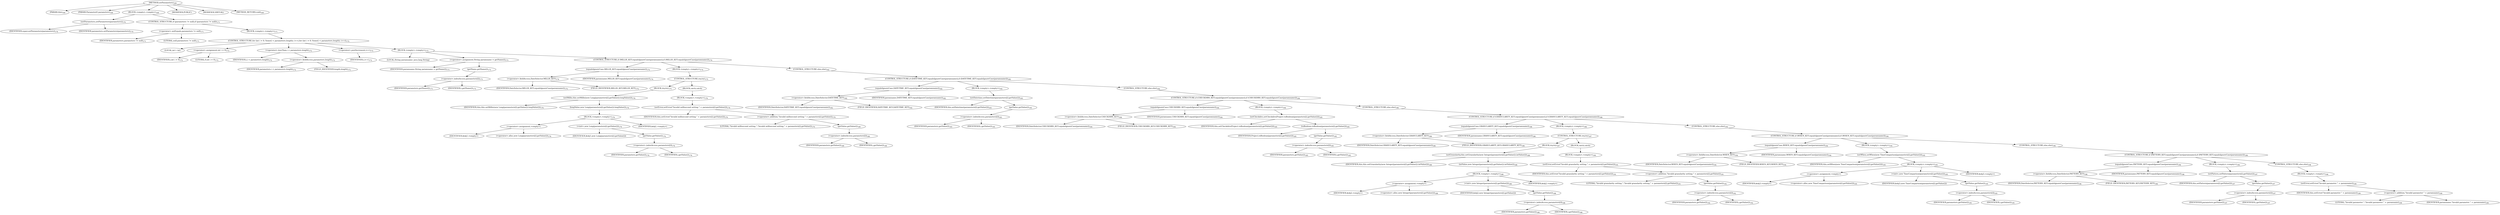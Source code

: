 digraph "setParameters" {  
"274" [label = <(METHOD,setParameters)<SUB>169</SUB>> ]
"20" [label = <(PARAM,this)<SUB>169</SUB>> ]
"275" [label = <(PARAM,Parameter[] parameters)<SUB>169</SUB>> ]
"276" [label = <(BLOCK,&lt;empty&gt;,&lt;empty&gt;)<SUB>169</SUB>> ]
"277" [label = <(setParameters,setParameters(parameters))<SUB>170</SUB>> ]
"278" [label = <(IDENTIFIER,super,setParameters(parameters))<SUB>170</SUB>> ]
"279" [label = <(IDENTIFIER,parameters,setParameters(parameters))<SUB>170</SUB>> ]
"280" [label = <(CONTROL_STRUCTURE,if (parameters != null),if (parameters != null))<SUB>171</SUB>> ]
"281" [label = <(&lt;operator&gt;.notEquals,parameters != null)<SUB>171</SUB>> ]
"282" [label = <(IDENTIFIER,parameters,parameters != null)<SUB>171</SUB>> ]
"283" [label = <(LITERAL,null,parameters != null)<SUB>171</SUB>> ]
"284" [label = <(BLOCK,&lt;empty&gt;,&lt;empty&gt;)<SUB>171</SUB>> ]
"285" [label = <(CONTROL_STRUCTURE,for (int i = 0; Some(i &lt; parameters.length); i++),for (int i = 0; Some(i &lt; parameters.length); i++))<SUB>172</SUB>> ]
"286" [label = <(LOCAL,int i: int)> ]
"287" [label = <(&lt;operator&gt;.assignment,int i = 0)<SUB>172</SUB>> ]
"288" [label = <(IDENTIFIER,i,int i = 0)<SUB>172</SUB>> ]
"289" [label = <(LITERAL,0,int i = 0)<SUB>172</SUB>> ]
"290" [label = <(&lt;operator&gt;.lessThan,i &lt; parameters.length)<SUB>172</SUB>> ]
"291" [label = <(IDENTIFIER,i,i &lt; parameters.length)<SUB>172</SUB>> ]
"292" [label = <(&lt;operator&gt;.fieldAccess,parameters.length)<SUB>172</SUB>> ]
"293" [label = <(IDENTIFIER,parameters,i &lt; parameters.length)<SUB>172</SUB>> ]
"294" [label = <(FIELD_IDENTIFIER,length,length)<SUB>172</SUB>> ]
"295" [label = <(&lt;operator&gt;.postIncrement,i++)<SUB>172</SUB>> ]
"296" [label = <(IDENTIFIER,i,i++)<SUB>172</SUB>> ]
"297" [label = <(BLOCK,&lt;empty&gt;,&lt;empty&gt;)<SUB>172</SUB>> ]
"298" [label = <(LOCAL,String paramname: java.lang.String)> ]
"299" [label = <(&lt;operator&gt;.assignment,String paramname = getName())<SUB>173</SUB>> ]
"300" [label = <(IDENTIFIER,paramname,String paramname = getName())<SUB>173</SUB>> ]
"301" [label = <(getName,getName())<SUB>173</SUB>> ]
"302" [label = <(&lt;operator&gt;.indexAccess,parameters[i])<SUB>173</SUB>> ]
"303" [label = <(IDENTIFIER,parameters,getName())<SUB>173</SUB>> ]
"304" [label = <(IDENTIFIER,i,getName())<SUB>173</SUB>> ]
"305" [label = <(CONTROL_STRUCTURE,if (MILLIS_KEY.equalsIgnoreCase(paramname)),if (MILLIS_KEY.equalsIgnoreCase(paramname)))<SUB>174</SUB>> ]
"306" [label = <(equalsIgnoreCase,MILLIS_KEY.equalsIgnoreCase(paramname))<SUB>174</SUB>> ]
"307" [label = <(&lt;operator&gt;.fieldAccess,DateSelector.MILLIS_KEY)<SUB>174</SUB>> ]
"308" [label = <(IDENTIFIER,DateSelector,MILLIS_KEY.equalsIgnoreCase(paramname))<SUB>174</SUB>> ]
"309" [label = <(FIELD_IDENTIFIER,MILLIS_KEY,MILLIS_KEY)<SUB>174</SUB>> ]
"310" [label = <(IDENTIFIER,paramname,MILLIS_KEY.equalsIgnoreCase(paramname))<SUB>174</SUB>> ]
"311" [label = <(BLOCK,&lt;empty&gt;,&lt;empty&gt;)<SUB>174</SUB>> ]
"312" [label = <(CONTROL_STRUCTURE,try,try)<SUB>175</SUB>> ]
"313" [label = <(BLOCK,try,try)<SUB>175</SUB>> ]
"314" [label = <(setMillis,this.setMillis(new Long(parameters[i].getValue()).longValue()))<SUB>176</SUB>> ]
"19" [label = <(IDENTIFIER,this,this.setMillis(new Long(parameters[i].getValue()).longValue()))<SUB>176</SUB>> ]
"315" [label = <(longValue,new Long(parameters[i].getValue()).longValue())<SUB>176</SUB>> ]
"316" [label = <(BLOCK,&lt;empty&gt;,&lt;empty&gt;)<SUB>176</SUB>> ]
"317" [label = <(&lt;operator&gt;.assignment,&lt;empty&gt;)> ]
"318" [label = <(IDENTIFIER,$obj1,&lt;empty&gt;)> ]
"319" [label = <(&lt;operator&gt;.alloc,new Long(parameters[i].getValue()))<SUB>176</SUB>> ]
"320" [label = <(&lt;init&gt;,new Long(parameters[i].getValue()))<SUB>176</SUB>> ]
"321" [label = <(IDENTIFIER,$obj1,new Long(parameters[i].getValue()))> ]
"322" [label = <(getValue,getValue())<SUB>176</SUB>> ]
"323" [label = <(&lt;operator&gt;.indexAccess,parameters[i])<SUB>176</SUB>> ]
"324" [label = <(IDENTIFIER,parameters,getValue())<SUB>176</SUB>> ]
"325" [label = <(IDENTIFIER,i,getValue())<SUB>176</SUB>> ]
"326" [label = <(IDENTIFIER,$obj1,&lt;empty&gt;)> ]
"327" [label = <(BLOCK,catch,catch)> ]
"328" [label = <(BLOCK,&lt;empty&gt;,&lt;empty&gt;)<SUB>178</SUB>> ]
"329" [label = <(setError,setError(&quot;Invalid millisecond setting &quot; + parameters[i].getValue()))<SUB>179</SUB>> ]
"21" [label = <(IDENTIFIER,this,setError(&quot;Invalid millisecond setting &quot; + parameters[i].getValue()))<SUB>179</SUB>> ]
"330" [label = <(&lt;operator&gt;.addition,&quot;Invalid millisecond setting &quot; + parameters[i].getValue())<SUB>179</SUB>> ]
"331" [label = <(LITERAL,&quot;Invalid millisecond setting &quot;,&quot;Invalid millisecond setting &quot; + parameters[i].getValue())<SUB>179</SUB>> ]
"332" [label = <(getValue,getValue())<SUB>180</SUB>> ]
"333" [label = <(&lt;operator&gt;.indexAccess,parameters[i])<SUB>180</SUB>> ]
"334" [label = <(IDENTIFIER,parameters,getValue())<SUB>180</SUB>> ]
"335" [label = <(IDENTIFIER,i,getValue())<SUB>180</SUB>> ]
"336" [label = <(CONTROL_STRUCTURE,else,else)<SUB>182</SUB>> ]
"337" [label = <(CONTROL_STRUCTURE,if (DATETIME_KEY.equalsIgnoreCase(paramname)),if (DATETIME_KEY.equalsIgnoreCase(paramname)))<SUB>182</SUB>> ]
"338" [label = <(equalsIgnoreCase,DATETIME_KEY.equalsIgnoreCase(paramname))<SUB>182</SUB>> ]
"339" [label = <(&lt;operator&gt;.fieldAccess,DateSelector.DATETIME_KEY)<SUB>182</SUB>> ]
"340" [label = <(IDENTIFIER,DateSelector,DATETIME_KEY.equalsIgnoreCase(paramname))<SUB>182</SUB>> ]
"341" [label = <(FIELD_IDENTIFIER,DATETIME_KEY,DATETIME_KEY)<SUB>182</SUB>> ]
"342" [label = <(IDENTIFIER,paramname,DATETIME_KEY.equalsIgnoreCase(paramname))<SUB>182</SUB>> ]
"343" [label = <(BLOCK,&lt;empty&gt;,&lt;empty&gt;)<SUB>182</SUB>> ]
"344" [label = <(setDatetime,setDatetime(parameters[i].getValue()))<SUB>183</SUB>> ]
"22" [label = <(IDENTIFIER,this,setDatetime(parameters[i].getValue()))<SUB>183</SUB>> ]
"345" [label = <(getValue,getValue())<SUB>183</SUB>> ]
"346" [label = <(&lt;operator&gt;.indexAccess,parameters[i])<SUB>183</SUB>> ]
"347" [label = <(IDENTIFIER,parameters,getValue())<SUB>183</SUB>> ]
"348" [label = <(IDENTIFIER,i,getValue())<SUB>183</SUB>> ]
"349" [label = <(CONTROL_STRUCTURE,else,else)<SUB>184</SUB>> ]
"350" [label = <(CONTROL_STRUCTURE,if (CHECKDIRS_KEY.equalsIgnoreCase(paramname)),if (CHECKDIRS_KEY.equalsIgnoreCase(paramname)))<SUB>184</SUB>> ]
"351" [label = <(equalsIgnoreCase,CHECKDIRS_KEY.equalsIgnoreCase(paramname))<SUB>184</SUB>> ]
"352" [label = <(&lt;operator&gt;.fieldAccess,DateSelector.CHECKDIRS_KEY)<SUB>184</SUB>> ]
"353" [label = <(IDENTIFIER,DateSelector,CHECKDIRS_KEY.equalsIgnoreCase(paramname))<SUB>184</SUB>> ]
"354" [label = <(FIELD_IDENTIFIER,CHECKDIRS_KEY,CHECKDIRS_KEY)<SUB>184</SUB>> ]
"355" [label = <(IDENTIFIER,paramname,CHECKDIRS_KEY.equalsIgnoreCase(paramname))<SUB>184</SUB>> ]
"356" [label = <(BLOCK,&lt;empty&gt;,&lt;empty&gt;)<SUB>184</SUB>> ]
"357" [label = <(setCheckdirs,setCheckdirs(Project.toBoolean(parameters[i].getValue())))<SUB>185</SUB>> ]
"23" [label = <(IDENTIFIER,this,setCheckdirs(Project.toBoolean(parameters[i].getValue())))<SUB>185</SUB>> ]
"358" [label = <(toBoolean,toBoolean(parameters[i].getValue()))<SUB>185</SUB>> ]
"359" [label = <(IDENTIFIER,Project,toBoolean(parameters[i].getValue()))<SUB>185</SUB>> ]
"360" [label = <(getValue,getValue())<SUB>185</SUB>> ]
"361" [label = <(&lt;operator&gt;.indexAccess,parameters[i])<SUB>185</SUB>> ]
"362" [label = <(IDENTIFIER,parameters,getValue())<SUB>185</SUB>> ]
"363" [label = <(IDENTIFIER,i,getValue())<SUB>185</SUB>> ]
"364" [label = <(CONTROL_STRUCTURE,else,else)<SUB>186</SUB>> ]
"365" [label = <(CONTROL_STRUCTURE,if (GRANULARITY_KEY.equalsIgnoreCase(paramname)),if (GRANULARITY_KEY.equalsIgnoreCase(paramname)))<SUB>186</SUB>> ]
"366" [label = <(equalsIgnoreCase,GRANULARITY_KEY.equalsIgnoreCase(paramname))<SUB>186</SUB>> ]
"367" [label = <(&lt;operator&gt;.fieldAccess,DateSelector.GRANULARITY_KEY)<SUB>186</SUB>> ]
"368" [label = <(IDENTIFIER,DateSelector,GRANULARITY_KEY.equalsIgnoreCase(paramname))<SUB>186</SUB>> ]
"369" [label = <(FIELD_IDENTIFIER,GRANULARITY_KEY,GRANULARITY_KEY)<SUB>186</SUB>> ]
"370" [label = <(IDENTIFIER,paramname,GRANULARITY_KEY.equalsIgnoreCase(paramname))<SUB>186</SUB>> ]
"371" [label = <(BLOCK,&lt;empty&gt;,&lt;empty&gt;)<SUB>186</SUB>> ]
"372" [label = <(CONTROL_STRUCTURE,try,try)<SUB>187</SUB>> ]
"373" [label = <(BLOCK,try,try)<SUB>187</SUB>> ]
"374" [label = <(setGranularity,this.setGranularity(new Integer(parameters[i].getValue()).intValue()))<SUB>188</SUB>> ]
"24" [label = <(IDENTIFIER,this,this.setGranularity(new Integer(parameters[i].getValue()).intValue()))<SUB>188</SUB>> ]
"375" [label = <(intValue,new Integer(parameters[i].getValue()).intValue())<SUB>188</SUB>> ]
"376" [label = <(BLOCK,&lt;empty&gt;,&lt;empty&gt;)<SUB>188</SUB>> ]
"377" [label = <(&lt;operator&gt;.assignment,&lt;empty&gt;)> ]
"378" [label = <(IDENTIFIER,$obj2,&lt;empty&gt;)> ]
"379" [label = <(&lt;operator&gt;.alloc,new Integer(parameters[i].getValue()))<SUB>188</SUB>> ]
"380" [label = <(&lt;init&gt;,new Integer(parameters[i].getValue()))<SUB>188</SUB>> ]
"381" [label = <(IDENTIFIER,$obj2,new Integer(parameters[i].getValue()))> ]
"382" [label = <(getValue,getValue())<SUB>188</SUB>> ]
"383" [label = <(&lt;operator&gt;.indexAccess,parameters[i])<SUB>188</SUB>> ]
"384" [label = <(IDENTIFIER,parameters,getValue())<SUB>188</SUB>> ]
"385" [label = <(IDENTIFIER,i,getValue())<SUB>188</SUB>> ]
"386" [label = <(IDENTIFIER,$obj2,&lt;empty&gt;)> ]
"387" [label = <(BLOCK,catch,catch)> ]
"388" [label = <(BLOCK,&lt;empty&gt;,&lt;empty&gt;)<SUB>190</SUB>> ]
"389" [label = <(setError,setError(&quot;Invalid granularity setting &quot; + parameters[i].getValue()))<SUB>191</SUB>> ]
"25" [label = <(IDENTIFIER,this,setError(&quot;Invalid granularity setting &quot; + parameters[i].getValue()))<SUB>191</SUB>> ]
"390" [label = <(&lt;operator&gt;.addition,&quot;Invalid granularity setting &quot; + parameters[i].getValue())<SUB>191</SUB>> ]
"391" [label = <(LITERAL,&quot;Invalid granularity setting &quot;,&quot;Invalid granularity setting &quot; + parameters[i].getValue())<SUB>191</SUB>> ]
"392" [label = <(getValue,getValue())<SUB>192</SUB>> ]
"393" [label = <(&lt;operator&gt;.indexAccess,parameters[i])<SUB>192</SUB>> ]
"394" [label = <(IDENTIFIER,parameters,getValue())<SUB>192</SUB>> ]
"395" [label = <(IDENTIFIER,i,getValue())<SUB>192</SUB>> ]
"396" [label = <(CONTROL_STRUCTURE,else,else)<SUB>194</SUB>> ]
"397" [label = <(CONTROL_STRUCTURE,if (WHEN_KEY.equalsIgnoreCase(paramname)),if (WHEN_KEY.equalsIgnoreCase(paramname)))<SUB>194</SUB>> ]
"398" [label = <(equalsIgnoreCase,WHEN_KEY.equalsIgnoreCase(paramname))<SUB>194</SUB>> ]
"399" [label = <(&lt;operator&gt;.fieldAccess,DateSelector.WHEN_KEY)<SUB>194</SUB>> ]
"400" [label = <(IDENTIFIER,DateSelector,WHEN_KEY.equalsIgnoreCase(paramname))<SUB>194</SUB>> ]
"401" [label = <(FIELD_IDENTIFIER,WHEN_KEY,WHEN_KEY)<SUB>194</SUB>> ]
"402" [label = <(IDENTIFIER,paramname,WHEN_KEY.equalsIgnoreCase(paramname))<SUB>194</SUB>> ]
"403" [label = <(BLOCK,&lt;empty&gt;,&lt;empty&gt;)<SUB>194</SUB>> ]
"404" [label = <(setWhen,setWhen(new TimeComparison(parameters[i].getValue())))<SUB>195</SUB>> ]
"26" [label = <(IDENTIFIER,this,setWhen(new TimeComparison(parameters[i].getValue())))<SUB>195</SUB>> ]
"405" [label = <(BLOCK,&lt;empty&gt;,&lt;empty&gt;)<SUB>195</SUB>> ]
"406" [label = <(&lt;operator&gt;.assignment,&lt;empty&gt;)> ]
"407" [label = <(IDENTIFIER,$obj3,&lt;empty&gt;)> ]
"408" [label = <(&lt;operator&gt;.alloc,new TimeComparison(parameters[i].getValue()))<SUB>195</SUB>> ]
"409" [label = <(&lt;init&gt;,new TimeComparison(parameters[i].getValue()))<SUB>195</SUB>> ]
"410" [label = <(IDENTIFIER,$obj3,new TimeComparison(parameters[i].getValue()))> ]
"411" [label = <(getValue,getValue())<SUB>195</SUB>> ]
"412" [label = <(&lt;operator&gt;.indexAccess,parameters[i])<SUB>195</SUB>> ]
"413" [label = <(IDENTIFIER,parameters,getValue())<SUB>195</SUB>> ]
"414" [label = <(IDENTIFIER,i,getValue())<SUB>195</SUB>> ]
"415" [label = <(IDENTIFIER,$obj3,&lt;empty&gt;)> ]
"416" [label = <(CONTROL_STRUCTURE,else,else)<SUB>196</SUB>> ]
"417" [label = <(CONTROL_STRUCTURE,if (PATTERN_KEY.equalsIgnoreCase(paramname)),if (PATTERN_KEY.equalsIgnoreCase(paramname)))<SUB>196</SUB>> ]
"418" [label = <(equalsIgnoreCase,PATTERN_KEY.equalsIgnoreCase(paramname))<SUB>196</SUB>> ]
"419" [label = <(&lt;operator&gt;.fieldAccess,DateSelector.PATTERN_KEY)<SUB>196</SUB>> ]
"420" [label = <(IDENTIFIER,DateSelector,PATTERN_KEY.equalsIgnoreCase(paramname))<SUB>196</SUB>> ]
"421" [label = <(FIELD_IDENTIFIER,PATTERN_KEY,PATTERN_KEY)<SUB>196</SUB>> ]
"422" [label = <(IDENTIFIER,paramname,PATTERN_KEY.equalsIgnoreCase(paramname))<SUB>196</SUB>> ]
"423" [label = <(BLOCK,&lt;empty&gt;,&lt;empty&gt;)<SUB>196</SUB>> ]
"424" [label = <(setPattern,setPattern(parameters[i].getValue()))<SUB>197</SUB>> ]
"27" [label = <(IDENTIFIER,this,setPattern(parameters[i].getValue()))<SUB>197</SUB>> ]
"425" [label = <(getValue,getValue())<SUB>197</SUB>> ]
"426" [label = <(&lt;operator&gt;.indexAccess,parameters[i])<SUB>197</SUB>> ]
"427" [label = <(IDENTIFIER,parameters,getValue())<SUB>197</SUB>> ]
"428" [label = <(IDENTIFIER,i,getValue())<SUB>197</SUB>> ]
"429" [label = <(CONTROL_STRUCTURE,else,else)<SUB>198</SUB>> ]
"430" [label = <(BLOCK,&lt;empty&gt;,&lt;empty&gt;)<SUB>198</SUB>> ]
"431" [label = <(setError,setError(&quot;Invalid parameter &quot; + paramname))<SUB>199</SUB>> ]
"28" [label = <(IDENTIFIER,this,setError(&quot;Invalid parameter &quot; + paramname))<SUB>199</SUB>> ]
"432" [label = <(&lt;operator&gt;.addition,&quot;Invalid parameter &quot; + paramname)<SUB>199</SUB>> ]
"433" [label = <(LITERAL,&quot;Invalid parameter &quot;,&quot;Invalid parameter &quot; + paramname)<SUB>199</SUB>> ]
"434" [label = <(IDENTIFIER,paramname,&quot;Invalid parameter &quot; + paramname)<SUB>199</SUB>> ]
"435" [label = <(MODIFIER,PUBLIC)> ]
"436" [label = <(MODIFIER,VIRTUAL)> ]
"437" [label = <(METHOD_RETURN,void)<SUB>169</SUB>> ]
  "274" -> "20" 
  "274" -> "275" 
  "274" -> "276" 
  "274" -> "435" 
  "274" -> "436" 
  "274" -> "437" 
  "276" -> "277" 
  "276" -> "280" 
  "277" -> "278" 
  "277" -> "279" 
  "280" -> "281" 
  "280" -> "284" 
  "281" -> "282" 
  "281" -> "283" 
  "284" -> "285" 
  "285" -> "286" 
  "285" -> "287" 
  "285" -> "290" 
  "285" -> "295" 
  "285" -> "297" 
  "287" -> "288" 
  "287" -> "289" 
  "290" -> "291" 
  "290" -> "292" 
  "292" -> "293" 
  "292" -> "294" 
  "295" -> "296" 
  "297" -> "298" 
  "297" -> "299" 
  "297" -> "305" 
  "299" -> "300" 
  "299" -> "301" 
  "301" -> "302" 
  "302" -> "303" 
  "302" -> "304" 
  "305" -> "306" 
  "305" -> "311" 
  "305" -> "336" 
  "306" -> "307" 
  "306" -> "310" 
  "307" -> "308" 
  "307" -> "309" 
  "311" -> "312" 
  "312" -> "313" 
  "312" -> "327" 
  "313" -> "314" 
  "314" -> "19" 
  "314" -> "315" 
  "315" -> "316" 
  "316" -> "317" 
  "316" -> "320" 
  "316" -> "326" 
  "317" -> "318" 
  "317" -> "319" 
  "320" -> "321" 
  "320" -> "322" 
  "322" -> "323" 
  "323" -> "324" 
  "323" -> "325" 
  "327" -> "328" 
  "328" -> "329" 
  "329" -> "21" 
  "329" -> "330" 
  "330" -> "331" 
  "330" -> "332" 
  "332" -> "333" 
  "333" -> "334" 
  "333" -> "335" 
  "336" -> "337" 
  "337" -> "338" 
  "337" -> "343" 
  "337" -> "349" 
  "338" -> "339" 
  "338" -> "342" 
  "339" -> "340" 
  "339" -> "341" 
  "343" -> "344" 
  "344" -> "22" 
  "344" -> "345" 
  "345" -> "346" 
  "346" -> "347" 
  "346" -> "348" 
  "349" -> "350" 
  "350" -> "351" 
  "350" -> "356" 
  "350" -> "364" 
  "351" -> "352" 
  "351" -> "355" 
  "352" -> "353" 
  "352" -> "354" 
  "356" -> "357" 
  "357" -> "23" 
  "357" -> "358" 
  "358" -> "359" 
  "358" -> "360" 
  "360" -> "361" 
  "361" -> "362" 
  "361" -> "363" 
  "364" -> "365" 
  "365" -> "366" 
  "365" -> "371" 
  "365" -> "396" 
  "366" -> "367" 
  "366" -> "370" 
  "367" -> "368" 
  "367" -> "369" 
  "371" -> "372" 
  "372" -> "373" 
  "372" -> "387" 
  "373" -> "374" 
  "374" -> "24" 
  "374" -> "375" 
  "375" -> "376" 
  "376" -> "377" 
  "376" -> "380" 
  "376" -> "386" 
  "377" -> "378" 
  "377" -> "379" 
  "380" -> "381" 
  "380" -> "382" 
  "382" -> "383" 
  "383" -> "384" 
  "383" -> "385" 
  "387" -> "388" 
  "388" -> "389" 
  "389" -> "25" 
  "389" -> "390" 
  "390" -> "391" 
  "390" -> "392" 
  "392" -> "393" 
  "393" -> "394" 
  "393" -> "395" 
  "396" -> "397" 
  "397" -> "398" 
  "397" -> "403" 
  "397" -> "416" 
  "398" -> "399" 
  "398" -> "402" 
  "399" -> "400" 
  "399" -> "401" 
  "403" -> "404" 
  "404" -> "26" 
  "404" -> "405" 
  "405" -> "406" 
  "405" -> "409" 
  "405" -> "415" 
  "406" -> "407" 
  "406" -> "408" 
  "409" -> "410" 
  "409" -> "411" 
  "411" -> "412" 
  "412" -> "413" 
  "412" -> "414" 
  "416" -> "417" 
  "417" -> "418" 
  "417" -> "423" 
  "417" -> "429" 
  "418" -> "419" 
  "418" -> "422" 
  "419" -> "420" 
  "419" -> "421" 
  "423" -> "424" 
  "424" -> "27" 
  "424" -> "425" 
  "425" -> "426" 
  "426" -> "427" 
  "426" -> "428" 
  "429" -> "430" 
  "430" -> "431" 
  "431" -> "28" 
  "431" -> "432" 
  "432" -> "433" 
  "432" -> "434" 
}
